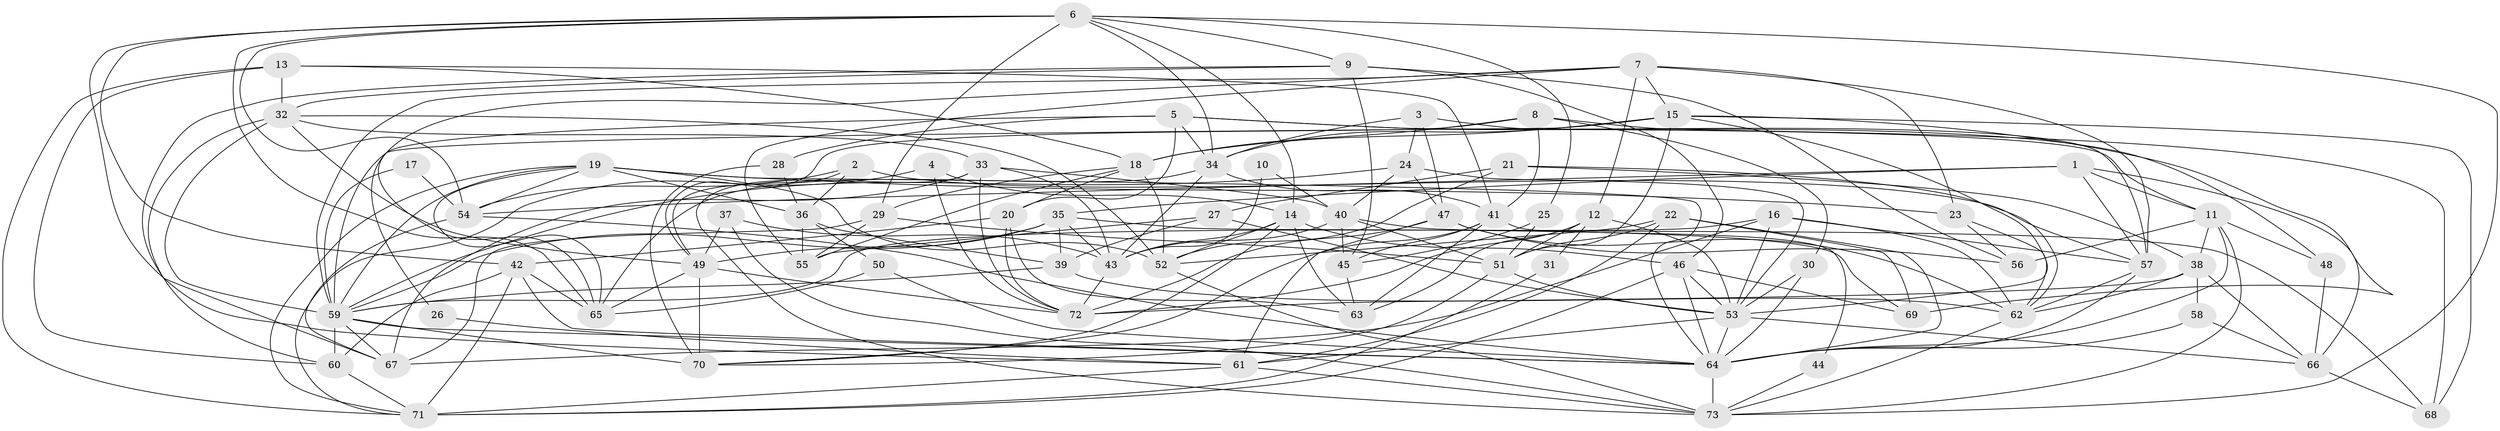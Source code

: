 // original degree distribution, {3: 0.3287671232876712, 5: 0.2054794520547945, 7: 0.0410958904109589, 4: 0.1917808219178082, 2: 0.1232876712328767, 6: 0.0958904109589041, 8: 0.0136986301369863}
// Generated by graph-tools (version 1.1) at 2025/26/03/09/25 03:26:14]
// undirected, 73 vertices, 210 edges
graph export_dot {
graph [start="1"]
  node [color=gray90,style=filled];
  1;
  2;
  3;
  4;
  5;
  6;
  7;
  8;
  9;
  10;
  11;
  12;
  13;
  14;
  15;
  16;
  17;
  18;
  19;
  20;
  21;
  22;
  23;
  24;
  25;
  26;
  27;
  28;
  29;
  30;
  31;
  32;
  33;
  34;
  35;
  36;
  37;
  38;
  39;
  40;
  41;
  42;
  43;
  44;
  45;
  46;
  47;
  48;
  49;
  50;
  51;
  52;
  53;
  54;
  55;
  56;
  57;
  58;
  59;
  60;
  61;
  62;
  63;
  64;
  65;
  66;
  67;
  68;
  69;
  70;
  71;
  72;
  73;
  1 -- 11 [weight=1.0];
  1 -- 35 [weight=1.0];
  1 -- 54 [weight=1.0];
  1 -- 57 [weight=1.0];
  1 -- 66 [weight=1.0];
  2 -- 36 [weight=1.0];
  2 -- 49 [weight=1.0];
  2 -- 54 [weight=1.0];
  2 -- 57 [weight=1.0];
  3 -- 24 [weight=1.0];
  3 -- 34 [weight=1.0];
  3 -- 47 [weight=1.0];
  3 -- 57 [weight=1.0];
  4 -- 14 [weight=1.0];
  4 -- 71 [weight=1.0];
  4 -- 72 [weight=1.0];
  5 -- 11 [weight=1.0];
  5 -- 20 [weight=1.0];
  5 -- 26 [weight=1.0];
  5 -- 28 [weight=1.0];
  5 -- 34 [weight=1.0];
  5 -- 48 [weight=2.0];
  6 -- 9 [weight=1.0];
  6 -- 14 [weight=1.0];
  6 -- 25 [weight=1.0];
  6 -- 29 [weight=1.0];
  6 -- 34 [weight=1.0];
  6 -- 42 [weight=1.0];
  6 -- 54 [weight=1.0];
  6 -- 61 [weight=1.0];
  6 -- 65 [weight=1.0];
  6 -- 73 [weight=1.0];
  7 -- 12 [weight=1.0];
  7 -- 15 [weight=1.0];
  7 -- 23 [weight=1.0];
  7 -- 55 [weight=1.0];
  7 -- 57 [weight=1.0];
  7 -- 59 [weight=1.0];
  7 -- 65 [weight=1.0];
  8 -- 18 [weight=1.0];
  8 -- 30 [weight=1.0];
  8 -- 41 [weight=1.0];
  8 -- 49 [weight=1.0];
  8 -- 68 [weight=1.0];
  9 -- 32 [weight=1.0];
  9 -- 45 [weight=1.0];
  9 -- 46 [weight=1.0];
  9 -- 56 [weight=1.0];
  9 -- 67 [weight=1.0];
  10 -- 40 [weight=1.0];
  10 -- 43 [weight=1.0];
  11 -- 38 [weight=1.0];
  11 -- 48 [weight=1.0];
  11 -- 56 [weight=1.0];
  11 -- 64 [weight=1.0];
  11 -- 73 [weight=1.0];
  12 -- 31 [weight=2.0];
  12 -- 51 [weight=1.0];
  12 -- 53 [weight=1.0];
  12 -- 63 [weight=1.0];
  12 -- 72 [weight=1.0];
  13 -- 18 [weight=1.0];
  13 -- 32 [weight=1.0];
  13 -- 41 [weight=1.0];
  13 -- 60 [weight=1.0];
  13 -- 71 [weight=1.0];
  14 -- 43 [weight=1.0];
  14 -- 46 [weight=1.0];
  14 -- 52 [weight=1.0];
  14 -- 63 [weight=1.0];
  14 -- 70 [weight=1.0];
  15 -- 18 [weight=1.0];
  15 -- 34 [weight=1.0];
  15 -- 51 [weight=1.0];
  15 -- 53 [weight=1.0];
  15 -- 59 [weight=1.0];
  15 -- 68 [weight=1.0];
  15 -- 69 [weight=1.0];
  16 -- 53 [weight=1.0];
  16 -- 57 [weight=2.0];
  16 -- 59 [weight=1.0];
  16 -- 62 [weight=1.0];
  16 -- 67 [weight=1.0];
  17 -- 54 [weight=1.0];
  17 -- 59 [weight=1.0];
  18 -- 20 [weight=1.0];
  18 -- 29 [weight=1.0];
  18 -- 52 [weight=1.0];
  18 -- 55 [weight=1.0];
  19 -- 23 [weight=1.0];
  19 -- 36 [weight=1.0];
  19 -- 52 [weight=1.0];
  19 -- 54 [weight=1.0];
  19 -- 59 [weight=1.0];
  19 -- 64 [weight=1.0];
  19 -- 65 [weight=1.0];
  19 -- 71 [weight=1.0];
  20 -- 42 [weight=1.0];
  20 -- 63 [weight=1.0];
  20 -- 72 [weight=1.0];
  21 -- 27 [weight=1.0];
  21 -- 38 [weight=1.0];
  21 -- 52 [weight=1.0];
  21 -- 62 [weight=1.0];
  22 -- 51 [weight=1.0];
  22 -- 52 [weight=1.0];
  22 -- 61 [weight=1.0];
  22 -- 64 [weight=1.0];
  22 -- 69 [weight=1.0];
  23 -- 56 [weight=1.0];
  23 -- 62 [weight=1.0];
  24 -- 40 [weight=1.0];
  24 -- 47 [weight=1.0];
  24 -- 53 [weight=1.0];
  24 -- 59 [weight=1.0];
  25 -- 45 [weight=1.0];
  25 -- 51 [weight=1.0];
  26 -- 61 [weight=1.0];
  27 -- 39 [weight=1.0];
  27 -- 53 [weight=1.0];
  27 -- 55 [weight=1.0];
  28 -- 36 [weight=1.0];
  28 -- 70 [weight=1.0];
  29 -- 51 [weight=1.0];
  29 -- 55 [weight=1.0];
  29 -- 67 [weight=1.0];
  30 -- 53 [weight=1.0];
  30 -- 64 [weight=1.0];
  31 -- 71 [weight=1.0];
  32 -- 33 [weight=1.0];
  32 -- 49 [weight=1.0];
  32 -- 52 [weight=1.0];
  32 -- 59 [weight=1.0];
  32 -- 60 [weight=1.0];
  33 -- 40 [weight=1.0];
  33 -- 43 [weight=1.0];
  33 -- 67 [weight=1.0];
  33 -- 72 [weight=1.0];
  33 -- 73 [weight=1.0];
  34 -- 41 [weight=1.0];
  34 -- 43 [weight=1.0];
  34 -- 65 [weight=1.0];
  35 -- 39 [weight=1.0];
  35 -- 43 [weight=1.0];
  35 -- 49 [weight=1.0];
  35 -- 59 [weight=1.0];
  35 -- 69 [weight=2.0];
  36 -- 39 [weight=1.0];
  36 -- 50 [weight=1.0];
  36 -- 55 [weight=1.0];
  37 -- 43 [weight=1.0];
  37 -- 49 [weight=1.0];
  37 -- 73 [weight=1.0];
  38 -- 58 [weight=1.0];
  38 -- 62 [weight=1.0];
  38 -- 66 [weight=1.0];
  38 -- 72 [weight=1.0];
  39 -- 59 [weight=1.0];
  39 -- 62 [weight=1.0];
  40 -- 43 [weight=1.0];
  40 -- 45 [weight=1.0];
  40 -- 51 [weight=1.0];
  40 -- 68 [weight=1.0];
  41 -- 44 [weight=1.0];
  41 -- 45 [weight=1.0];
  41 -- 63 [weight=1.0];
  41 -- 70 [weight=1.0];
  42 -- 60 [weight=1.0];
  42 -- 64 [weight=1.0];
  42 -- 65 [weight=1.0];
  42 -- 71 [weight=1.0];
  43 -- 72 [weight=1.0];
  44 -- 73 [weight=1.0];
  45 -- 63 [weight=2.0];
  46 -- 53 [weight=1.0];
  46 -- 64 [weight=1.0];
  46 -- 69 [weight=1.0];
  46 -- 71 [weight=1.0];
  47 -- 56 [weight=1.0];
  47 -- 61 [weight=1.0];
  47 -- 62 [weight=1.0];
  47 -- 72 [weight=1.0];
  48 -- 66 [weight=1.0];
  49 -- 65 [weight=1.0];
  49 -- 70 [weight=1.0];
  49 -- 72 [weight=1.0];
  50 -- 64 [weight=1.0];
  50 -- 65 [weight=1.0];
  51 -- 53 [weight=1.0];
  51 -- 70 [weight=1.0];
  52 -- 73 [weight=1.0];
  53 -- 61 [weight=1.0];
  53 -- 64 [weight=1.0];
  53 -- 66 [weight=1.0];
  54 -- 64 [weight=1.0];
  54 -- 67 [weight=1.0];
  57 -- 62 [weight=1.0];
  57 -- 64 [weight=2.0];
  58 -- 64 [weight=1.0];
  58 -- 66 [weight=1.0];
  59 -- 60 [weight=1.0];
  59 -- 64 [weight=2.0];
  59 -- 67 [weight=1.0];
  59 -- 70 [weight=1.0];
  60 -- 71 [weight=1.0];
  61 -- 71 [weight=1.0];
  61 -- 73 [weight=1.0];
  62 -- 73 [weight=1.0];
  64 -- 73 [weight=1.0];
  66 -- 68 [weight=1.0];
}
